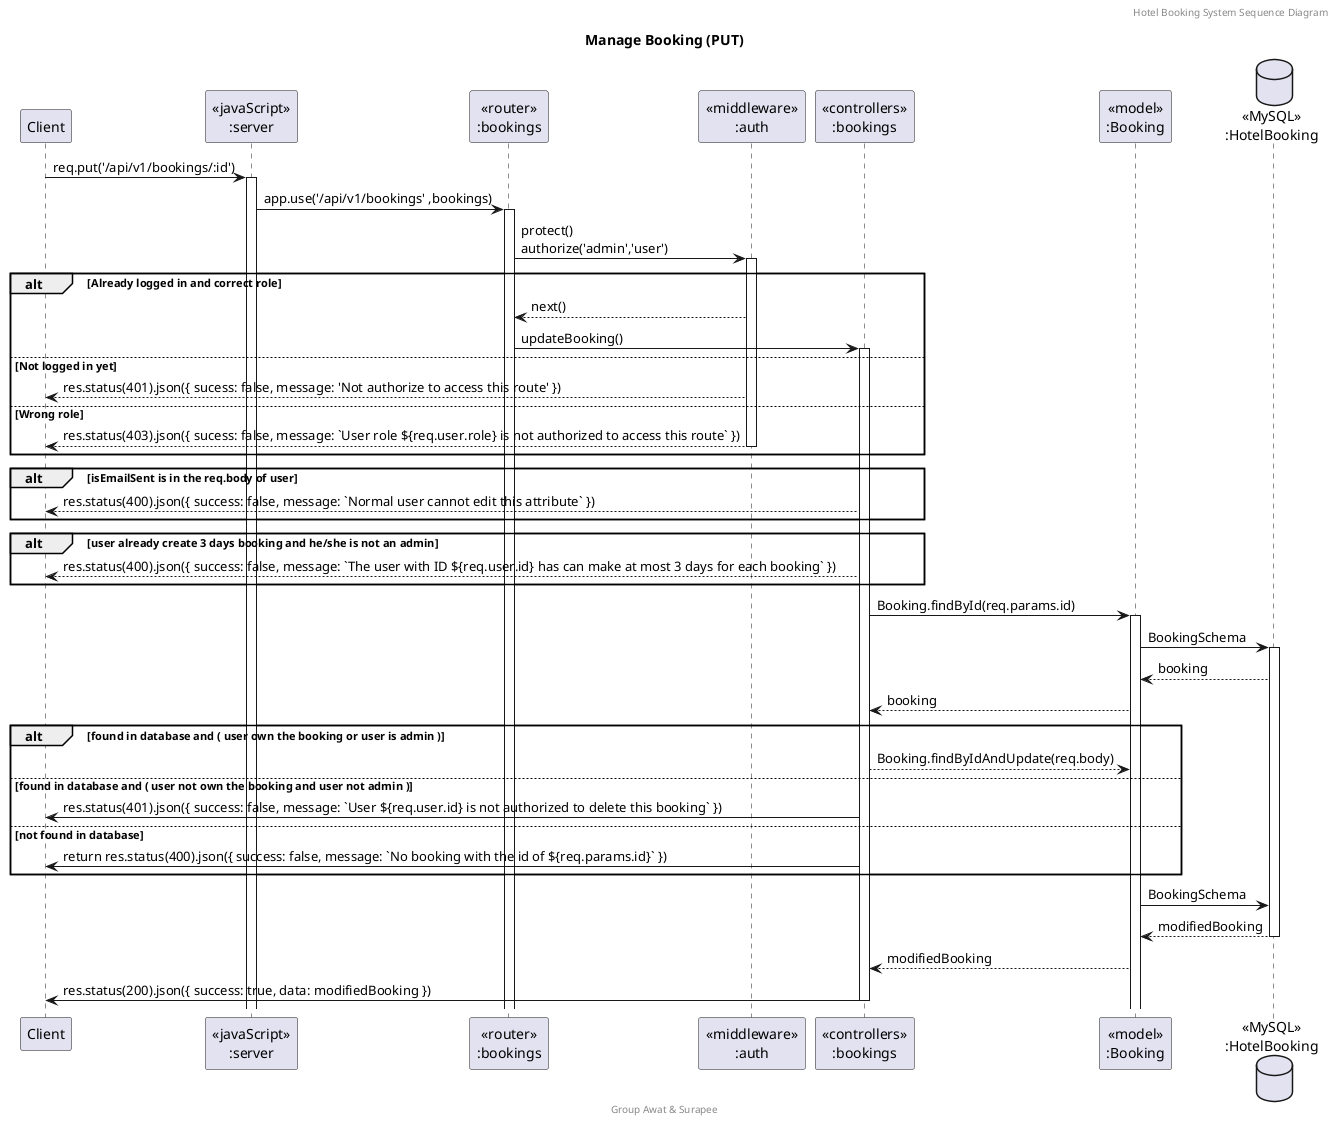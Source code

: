 @startuml Manage Booking (PUT)

header Hotel Booking System Sequence Diagram
footer Group Awat & Surapee
title "Manage Booking (PUT)"

participant "Client" as client
participant "<<javaScript>>\n:server" as server
participant "<<router>>\n:bookings" as routerBooking
participant "<<middleware>>\n:auth" as middleware
participant "<<controllers>>\n:bookings" as controllersBooking
participant "<<model>>\n:Booking" as modelBooking
database "<<MySQL>>\n:HotelBooking" as HotelBookingDatabase

client -> server ++:req.put('/api/v1/bookings/:id')
server -> routerBooking ++:app.use('/api/v1/bookings' ,bookings)
routerBooking -> middleware ++:protect()\nauthorize('admin','user')
alt Already logged in and correct role
    middleware --> routerBooking : next()
    routerBooking -> controllersBooking ++: updateBooking()
else Not logged in yet
    middleware --> client : res.status(401).json({ sucess: false, message: 'Not authorize to access this route' })
else Wrong role
    middleware --> client --: res.status(403).json({ sucess: false, message: `User role ${req.user.role} is not authorized to access this route` })
end
alt isEmailSent is in the req.body of user
    controllersBooking --> client : res.status(400).json({ success: false, message: `Normal user cannot edit this attribute` })
end
alt user already create 3 days booking and he/she is not an admin
    controllersBooking --> client : res.status(400).json({ success: false, message: `The user with ID ${req.user.id} has can make at most 3 days for each booking` }) 
end
controllersBooking -> modelBooking ++: Booking.findById(req.params.id)
modelBooking -> HotelBookingDatabase ++: BookingSchema
HotelBookingDatabase --> modelBooking : booking
controllersBooking <-- modelBooking : booking
alt found in database and ( user own the booking or user is admin )
    controllersBooking --> modelBooking : Booking.findByIdAndUpdate(req.body)
else found in database and ( user not own the booking and user not admin )
    controllersBooking -> client : res.status(401).json({ success: false, message: `User ${req.user.id} is not authorized to delete this booking` })
else not found in database
    controllersBooking -> client : return res.status(400).json({ success: false, message: `No booking with the id of ${req.params.id}` })
end
modelBooking -> HotelBookingDatabase : BookingSchema
HotelBookingDatabase --> modelBooking --: modifiedBooking
controllersBooking <-- modelBooking : modifiedBooking
controllersBooking -> client --:res.status(200).json({ success: true, data: modifiedBooking })


@enduml
